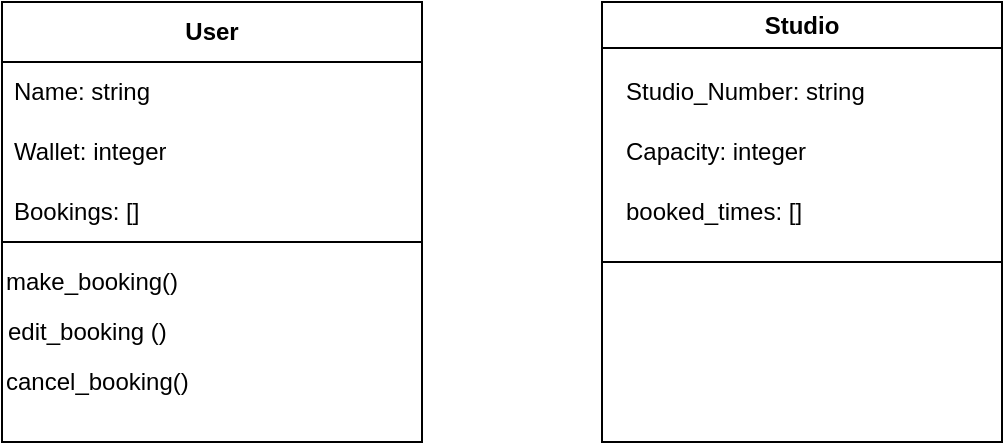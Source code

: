 <mxfile version="20.5.3" type="github">
  <diagram id="C5RBs43oDa-KdzZeNtuy" name="Page-1">
    <mxGraphModel dx="786" dy="374" grid="1" gridSize="10" guides="1" tooltips="1" connect="1" arrows="1" fold="1" page="1" pageScale="1" pageWidth="827" pageHeight="1169" math="0" shadow="0">
      <root>
        <mxCell id="WIyWlLk6GJQsqaUBKTNV-0" />
        <mxCell id="WIyWlLk6GJQsqaUBKTNV-1" parent="WIyWlLk6GJQsqaUBKTNV-0" />
        <mxCell id="b5-lC_gH31U_IA7LsAaC-0" value="&lt;b&gt;User&lt;/b&gt;" style="swimlane;fontStyle=0;childLayout=stackLayout;horizontal=1;startSize=30;horizontalStack=0;resizeParent=1;resizeParentMax=0;resizeLast=0;collapsible=1;marginBottom=0;whiteSpace=wrap;html=1;" vertex="1" parent="WIyWlLk6GJQsqaUBKTNV-1">
          <mxGeometry x="40" y="140" width="210" height="120" as="geometry" />
        </mxCell>
        <mxCell id="b5-lC_gH31U_IA7LsAaC-1" value="Name: string" style="text;strokeColor=none;fillColor=none;align=left;verticalAlign=middle;spacingLeft=4;spacingRight=4;overflow=hidden;points=[[0,0.5],[1,0.5]];portConstraint=eastwest;rotatable=0;whiteSpace=wrap;html=1;" vertex="1" parent="b5-lC_gH31U_IA7LsAaC-0">
          <mxGeometry y="30" width="210" height="30" as="geometry" />
        </mxCell>
        <mxCell id="b5-lC_gH31U_IA7LsAaC-2" value="Wallet: integer" style="text;strokeColor=none;fillColor=none;align=left;verticalAlign=middle;spacingLeft=4;spacingRight=4;overflow=hidden;points=[[0,0.5],[1,0.5]];portConstraint=eastwest;rotatable=0;whiteSpace=wrap;html=1;" vertex="1" parent="b5-lC_gH31U_IA7LsAaC-0">
          <mxGeometry y="60" width="210" height="30" as="geometry" />
        </mxCell>
        <mxCell id="b5-lC_gH31U_IA7LsAaC-3" value="Bookings: []" style="text;strokeColor=none;fillColor=none;align=left;verticalAlign=middle;spacingLeft=4;spacingRight=4;overflow=hidden;points=[[0,0.5],[1,0.5]];portConstraint=eastwest;rotatable=0;whiteSpace=wrap;html=1;" vertex="1" parent="b5-lC_gH31U_IA7LsAaC-0">
          <mxGeometry y="90" width="210" height="30" as="geometry" />
        </mxCell>
        <mxCell id="b5-lC_gH31U_IA7LsAaC-4" value="" style="rounded=0;whiteSpace=wrap;html=1;fillColor=none;align=left;" vertex="1" parent="WIyWlLk6GJQsqaUBKTNV-1">
          <mxGeometry x="40" y="260" width="210" height="100" as="geometry" />
        </mxCell>
        <mxCell id="b5-lC_gH31U_IA7LsAaC-5" value="make_booking()" style="text;html=1;strokeColor=none;fillColor=none;align=left;verticalAlign=middle;whiteSpace=wrap;rounded=0;" vertex="1" parent="WIyWlLk6GJQsqaUBKTNV-1">
          <mxGeometry x="40" y="270" width="210" height="20" as="geometry" />
        </mxCell>
        <mxCell id="b5-lC_gH31U_IA7LsAaC-6" value="edit_booking ()" style="text;html=1;strokeColor=none;fillColor=none;align=left;verticalAlign=middle;whiteSpace=wrap;rounded=0;" vertex="1" parent="WIyWlLk6GJQsqaUBKTNV-1">
          <mxGeometry x="41" y="300" width="210" height="10" as="geometry" />
        </mxCell>
        <mxCell id="b5-lC_gH31U_IA7LsAaC-7" value="cancel_booking()" style="text;html=1;strokeColor=none;fillColor=none;align=left;verticalAlign=middle;whiteSpace=wrap;rounded=0;" vertex="1" parent="WIyWlLk6GJQsqaUBKTNV-1">
          <mxGeometry x="40" y="320" width="200" height="20" as="geometry" />
        </mxCell>
        <mxCell id="b5-lC_gH31U_IA7LsAaC-8" value="Studio" style="swimlane;whiteSpace=wrap;html=1;fillColor=none;" vertex="1" parent="WIyWlLk6GJQsqaUBKTNV-1">
          <mxGeometry x="340" y="140" width="200" height="220" as="geometry" />
        </mxCell>
        <mxCell id="b5-lC_gH31U_IA7LsAaC-9" value="Studio_Number: string" style="text;html=1;strokeColor=none;fillColor=none;align=left;verticalAlign=middle;whiteSpace=wrap;rounded=0;" vertex="1" parent="b5-lC_gH31U_IA7LsAaC-8">
          <mxGeometry x="10" y="30" width="170" height="30" as="geometry" />
        </mxCell>
        <mxCell id="b5-lC_gH31U_IA7LsAaC-10" value="Capacity: integer" style="text;html=1;strokeColor=none;fillColor=none;align=left;verticalAlign=middle;whiteSpace=wrap;rounded=0;" vertex="1" parent="b5-lC_gH31U_IA7LsAaC-8">
          <mxGeometry x="10" y="60" width="170" height="30" as="geometry" />
        </mxCell>
        <mxCell id="b5-lC_gH31U_IA7LsAaC-11" value="booked_times: []" style="text;html=1;strokeColor=none;fillColor=none;align=left;verticalAlign=middle;whiteSpace=wrap;rounded=0;" vertex="1" parent="b5-lC_gH31U_IA7LsAaC-8">
          <mxGeometry x="10" y="90" width="170" height="30" as="geometry" />
        </mxCell>
        <mxCell id="b5-lC_gH31U_IA7LsAaC-12" value="" style="endArrow=none;html=1;rounded=0;" edge="1" parent="b5-lC_gH31U_IA7LsAaC-8">
          <mxGeometry width="50" height="50" relative="1" as="geometry">
            <mxPoint y="130" as="sourcePoint" />
            <mxPoint x="200" y="130" as="targetPoint" />
          </mxGeometry>
        </mxCell>
      </root>
    </mxGraphModel>
  </diagram>
</mxfile>
